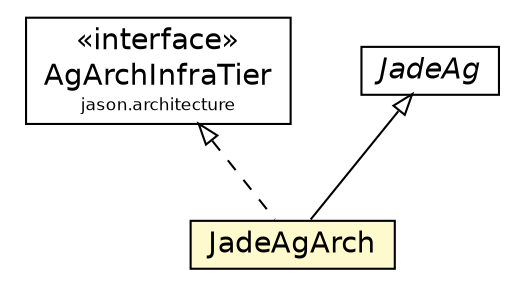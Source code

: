 #!/usr/local/bin/dot
#
# Class diagram 
# Generated by UMLGraph version 5.1 (http://www.umlgraph.org/)
#

digraph G {
	edge [fontname="Helvetica",fontsize=10,labelfontname="Helvetica",labelfontsize=10];
	node [fontname="Helvetica",fontsize=10,shape=plaintext];
	nodesep=0.25;
	ranksep=0.5;
	// jason.architecture.AgArchInfraTier
	c38532 [label=<<table title="jason.architecture.AgArchInfraTier" border="0" cellborder="1" cellspacing="0" cellpadding="2" port="p" href="../../architecture/AgArchInfraTier.html">
		<tr><td><table border="0" cellspacing="0" cellpadding="1">
<tr><td align="center" balign="center"> &#171;interface&#187; </td></tr>
<tr><td align="center" balign="center"> AgArchInfraTier </td></tr>
<tr><td align="center" balign="center"><font point-size="8.0"> jason.architecture </font></td></tr>
		</table></td></tr>
		</table>>, fontname="Helvetica", fontcolor="black", fontsize=14.0];
	// jason.infra.jade.JadeAgArch
	c38665 [label=<<table title="jason.infra.jade.JadeAgArch" border="0" cellborder="1" cellspacing="0" cellpadding="2" port="p" bgcolor="lemonChiffon" href="./JadeAgArch.html">
		<tr><td><table border="0" cellspacing="0" cellpadding="1">
<tr><td align="center" balign="center"> JadeAgArch </td></tr>
		</table></td></tr>
		</table>>, fontname="Helvetica", fontcolor="black", fontsize=14.0];
	// jason.infra.jade.JadeAg
	c38666 [label=<<table title="jason.infra.jade.JadeAg" border="0" cellborder="1" cellspacing="0" cellpadding="2" port="p" href="./JadeAg.html">
		<tr><td><table border="0" cellspacing="0" cellpadding="1">
<tr><td align="center" balign="center"><font face="Helvetica-Oblique"> JadeAg </font></td></tr>
		</table></td></tr>
		</table>>, fontname="Helvetica", fontcolor="black", fontsize=14.0];
	//jason.infra.jade.JadeAgArch extends jason.infra.jade.JadeAg
	c38666:p -> c38665:p [dir=back,arrowtail=empty];
	//jason.infra.jade.JadeAgArch implements jason.architecture.AgArchInfraTier
	c38532:p -> c38665:p [dir=back,arrowtail=empty,style=dashed];
}

